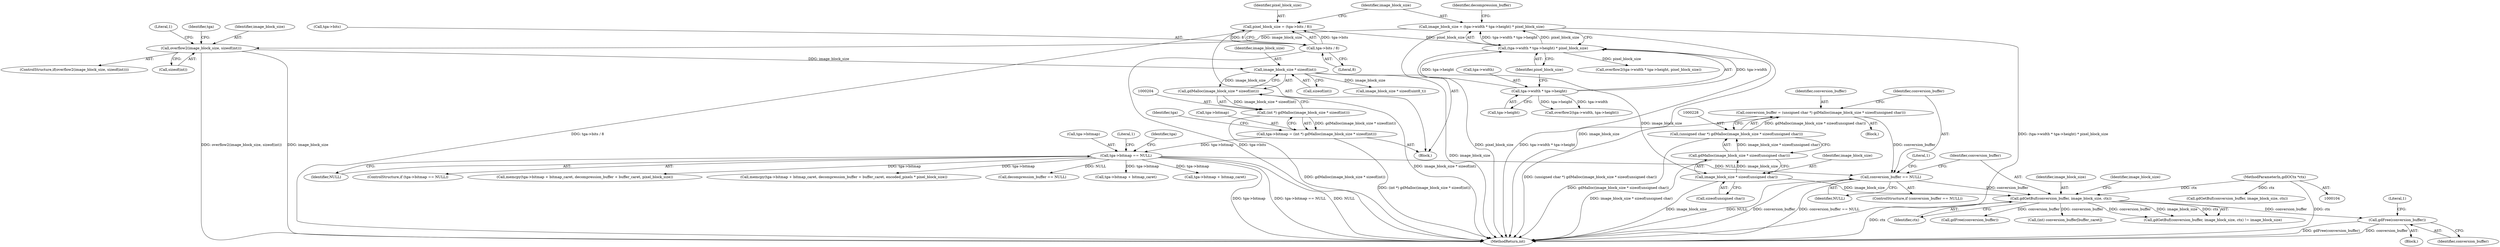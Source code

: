 digraph "0_libgd_01c61f8ab110a77ae64b5ca67c244c728c506f03@pointer" {
"1000252" [label="(Call,gdFree(conversion_buffer))"];
"1000244" [label="(Call,gdGetBuf(conversion_buffer, image_block_size, ctx))"];
"1000235" [label="(Call,conversion_buffer == NULL)"];
"1000225" [label="(Call,conversion_buffer = (unsigned char *) gdMalloc(image_block_size * sizeof(unsigned char)))"];
"1000227" [label="(Call,(unsigned char *) gdMalloc(image_block_size * sizeof(unsigned char)))"];
"1000229" [label="(Call,gdMalloc(image_block_size * sizeof(unsigned char)))"];
"1000230" [label="(Call,image_block_size * sizeof(unsigned char))"];
"1000206" [label="(Call,image_block_size * sizeof(int))"];
"1000176" [label="(Call,overflow2(image_block_size, sizeof(int)))"];
"1000117" [label="(Call,image_block_size = (tga->width * tga->height) * pixel_block_size)"];
"1000119" [label="(Call,(tga->width * tga->height) * pixel_block_size)"];
"1000120" [label="(Call,tga->width * tga->height)"];
"1000109" [label="(Call,pixel_block_size = (tga->bits / 8))"];
"1000111" [label="(Call,tga->bits / 8)"];
"1000211" [label="(Call,tga->bitmap == NULL)"];
"1000199" [label="(Call,tga->bitmap = (int *) gdMalloc(image_block_size * sizeof(int)))"];
"1000203" [label="(Call,(int *) gdMalloc(image_block_size * sizeof(int)))"];
"1000205" [label="(Call,gdMalloc(image_block_size * sizeof(int)))"];
"1000105" [label="(MethodParameterIn,gdIOCtx *ctx)"];
"1000188" [label="(Identifier,tga)"];
"1000175" [label="(ControlStructure,if(overflow2(image_block_size, sizeof(int))))"];
"1000243" [label="(Call,gdGetBuf(conversion_buffer, image_block_size, ctx) != image_block_size)"];
"1000319" [label="(Call,gdGetBuf(conversion_buffer, image_block_size, ctx))"];
"1000247" [label="(Identifier,ctx)"];
"1000221" [label="(Identifier,tga)"];
"1000246" [label="(Identifier,image_block_size)"];
"1000232" [label="(Call,sizeof(unsigned char))"];
"1000177" [label="(Identifier,image_block_size)"];
"1000252" [label="(Call,gdFree(conversion_buffer))"];
"1000256" [label="(Literal,1)"];
"1000223" [label="(Block,)"];
"1000478" [label="(MethodReturn,int)"];
"1000130" [label="(Identifier,decompression_buffer)"];
"1000249" [label="(Block,)"];
"1000215" [label="(Identifier,NULL)"];
"1000212" [label="(Call,tga->bitmap)"];
"1000206" [label="(Call,image_block_size * sizeof(int))"];
"1000225" [label="(Call,conversion_buffer = (unsigned char *) gdMalloc(image_block_size * sizeof(unsigned char)))"];
"1000205" [label="(Call,gdMalloc(image_block_size * sizeof(int)))"];
"1000248" [label="(Identifier,image_block_size)"];
"1000284" [label="(Call,image_block_size * sizeof(uint8_t))"];
"1000117" [label="(Call,image_block_size = (tga->width * tga->height) * pixel_block_size)"];
"1000109" [label="(Call,pixel_block_size = (tga->bits / 8))"];
"1000111" [label="(Call,tga->bits / 8)"];
"1000210" [label="(ControlStructure,if (tga->bitmap == NULL))"];
"1000110" [label="(Identifier,pixel_block_size)"];
"1000213" [label="(Identifier,tga)"];
"1000120" [label="(Call,tga->width * tga->height)"];
"1000406" [label="(Call,memcpy(tga->bitmap + bitmap_caret, decompression_buffer + buffer_caret, pixel_block_size))"];
"1000119" [label="(Call,(tga->width * tga->height) * pixel_block_size)"];
"1000118" [label="(Identifier,image_block_size)"];
"1000449" [label="(Call,memcpy(tga->bitmap + bitmap_caret, decompression_buffer + buffer_caret, encoded_pixels * pixel_block_size))"];
"1000289" [label="(Call,decompression_buffer == NULL)"];
"1000203" [label="(Call,(int *) gdMalloc(image_block_size * sizeof(int)))"];
"1000200" [label="(Call,tga->bitmap)"];
"1000230" [label="(Call,image_block_size * sizeof(unsigned char))"];
"1000211" [label="(Call,tga->bitmap == NULL)"];
"1000245" [label="(Identifier,conversion_buffer)"];
"1000237" [label="(Identifier,NULL)"];
"1000178" [label="(Call,sizeof(int))"];
"1000229" [label="(Call,gdMalloc(image_block_size * sizeof(unsigned char)))"];
"1000183" [label="(Literal,1)"];
"1000124" [label="(Call,tga->height)"];
"1000207" [label="(Identifier,image_block_size)"];
"1000107" [label="(Block,)"];
"1000127" [label="(Identifier,pixel_block_size)"];
"1000162" [label="(Call,overflow2(tga->width * tga->height, pixel_block_size))"];
"1000112" [label="(Call,tga->bits)"];
"1000235" [label="(Call,conversion_buffer == NULL)"];
"1000407" [label="(Call,tga->bitmap + bitmap_caret)"];
"1000275" [label="(Call,gdFree(conversion_buffer))"];
"1000241" [label="(Literal,1)"];
"1000244" [label="(Call,gdGetBuf(conversion_buffer, image_block_size, ctx))"];
"1000253" [label="(Identifier,conversion_buffer)"];
"1000115" [label="(Literal,8)"];
"1000268" [label="(Call,(int) conversion_buffer[buffer_caret])"];
"1000226" [label="(Identifier,conversion_buffer)"];
"1000450" [label="(Call,tga->bitmap + bitmap_caret)"];
"1000176" [label="(Call,overflow2(image_block_size, sizeof(int)))"];
"1000231" [label="(Identifier,image_block_size)"];
"1000218" [label="(Literal,1)"];
"1000234" [label="(ControlStructure,if (conversion_buffer == NULL))"];
"1000105" [label="(MethodParameterIn,gdIOCtx *ctx)"];
"1000150" [label="(Call,overflow2(tga->width, tga->height))"];
"1000208" [label="(Call,sizeof(int))"];
"1000199" [label="(Call,tga->bitmap = (int *) gdMalloc(image_block_size * sizeof(int)))"];
"1000236" [label="(Identifier,conversion_buffer)"];
"1000121" [label="(Call,tga->width)"];
"1000227" [label="(Call,(unsigned char *) gdMalloc(image_block_size * sizeof(unsigned char)))"];
"1000252" -> "1000249"  [label="AST: "];
"1000252" -> "1000253"  [label="CFG: "];
"1000253" -> "1000252"  [label="AST: "];
"1000256" -> "1000252"  [label="CFG: "];
"1000252" -> "1000478"  [label="DDG: conversion_buffer"];
"1000252" -> "1000478"  [label="DDG: gdFree(conversion_buffer)"];
"1000244" -> "1000252"  [label="DDG: conversion_buffer"];
"1000244" -> "1000243"  [label="AST: "];
"1000244" -> "1000247"  [label="CFG: "];
"1000245" -> "1000244"  [label="AST: "];
"1000246" -> "1000244"  [label="AST: "];
"1000247" -> "1000244"  [label="AST: "];
"1000248" -> "1000244"  [label="CFG: "];
"1000244" -> "1000478"  [label="DDG: ctx"];
"1000244" -> "1000243"  [label="DDG: conversion_buffer"];
"1000244" -> "1000243"  [label="DDG: image_block_size"];
"1000244" -> "1000243"  [label="DDG: ctx"];
"1000235" -> "1000244"  [label="DDG: conversion_buffer"];
"1000230" -> "1000244"  [label="DDG: image_block_size"];
"1000105" -> "1000244"  [label="DDG: ctx"];
"1000244" -> "1000268"  [label="DDG: conversion_buffer"];
"1000244" -> "1000275"  [label="DDG: conversion_buffer"];
"1000235" -> "1000234"  [label="AST: "];
"1000235" -> "1000237"  [label="CFG: "];
"1000236" -> "1000235"  [label="AST: "];
"1000237" -> "1000235"  [label="AST: "];
"1000241" -> "1000235"  [label="CFG: "];
"1000245" -> "1000235"  [label="CFG: "];
"1000235" -> "1000478"  [label="DDG: NULL"];
"1000235" -> "1000478"  [label="DDG: conversion_buffer"];
"1000235" -> "1000478"  [label="DDG: conversion_buffer == NULL"];
"1000225" -> "1000235"  [label="DDG: conversion_buffer"];
"1000211" -> "1000235"  [label="DDG: NULL"];
"1000225" -> "1000223"  [label="AST: "];
"1000225" -> "1000227"  [label="CFG: "];
"1000226" -> "1000225"  [label="AST: "];
"1000227" -> "1000225"  [label="AST: "];
"1000236" -> "1000225"  [label="CFG: "];
"1000225" -> "1000478"  [label="DDG: (unsigned char *) gdMalloc(image_block_size * sizeof(unsigned char))"];
"1000227" -> "1000225"  [label="DDG: gdMalloc(image_block_size * sizeof(unsigned char))"];
"1000227" -> "1000229"  [label="CFG: "];
"1000228" -> "1000227"  [label="AST: "];
"1000229" -> "1000227"  [label="AST: "];
"1000227" -> "1000478"  [label="DDG: gdMalloc(image_block_size * sizeof(unsigned char))"];
"1000229" -> "1000227"  [label="DDG: image_block_size * sizeof(unsigned char)"];
"1000229" -> "1000230"  [label="CFG: "];
"1000230" -> "1000229"  [label="AST: "];
"1000229" -> "1000478"  [label="DDG: image_block_size * sizeof(unsigned char)"];
"1000230" -> "1000229"  [label="DDG: image_block_size"];
"1000230" -> "1000232"  [label="CFG: "];
"1000231" -> "1000230"  [label="AST: "];
"1000232" -> "1000230"  [label="AST: "];
"1000230" -> "1000478"  [label="DDG: image_block_size"];
"1000206" -> "1000230"  [label="DDG: image_block_size"];
"1000206" -> "1000205"  [label="AST: "];
"1000206" -> "1000208"  [label="CFG: "];
"1000207" -> "1000206"  [label="AST: "];
"1000208" -> "1000206"  [label="AST: "];
"1000205" -> "1000206"  [label="CFG: "];
"1000206" -> "1000478"  [label="DDG: image_block_size"];
"1000206" -> "1000205"  [label="DDG: image_block_size"];
"1000176" -> "1000206"  [label="DDG: image_block_size"];
"1000206" -> "1000284"  [label="DDG: image_block_size"];
"1000176" -> "1000175"  [label="AST: "];
"1000176" -> "1000178"  [label="CFG: "];
"1000177" -> "1000176"  [label="AST: "];
"1000178" -> "1000176"  [label="AST: "];
"1000183" -> "1000176"  [label="CFG: "];
"1000188" -> "1000176"  [label="CFG: "];
"1000176" -> "1000478"  [label="DDG: overflow2(image_block_size, sizeof(int))"];
"1000176" -> "1000478"  [label="DDG: image_block_size"];
"1000117" -> "1000176"  [label="DDG: image_block_size"];
"1000117" -> "1000107"  [label="AST: "];
"1000117" -> "1000119"  [label="CFG: "];
"1000118" -> "1000117"  [label="AST: "];
"1000119" -> "1000117"  [label="AST: "];
"1000130" -> "1000117"  [label="CFG: "];
"1000117" -> "1000478"  [label="DDG: image_block_size"];
"1000117" -> "1000478"  [label="DDG: (tga->width * tga->height) * pixel_block_size"];
"1000119" -> "1000117"  [label="DDG: tga->width * tga->height"];
"1000119" -> "1000117"  [label="DDG: pixel_block_size"];
"1000119" -> "1000127"  [label="CFG: "];
"1000120" -> "1000119"  [label="AST: "];
"1000127" -> "1000119"  [label="AST: "];
"1000119" -> "1000478"  [label="DDG: pixel_block_size"];
"1000119" -> "1000478"  [label="DDG: tga->width * tga->height"];
"1000120" -> "1000119"  [label="DDG: tga->width"];
"1000120" -> "1000119"  [label="DDG: tga->height"];
"1000109" -> "1000119"  [label="DDG: pixel_block_size"];
"1000119" -> "1000162"  [label="DDG: pixel_block_size"];
"1000120" -> "1000124"  [label="CFG: "];
"1000121" -> "1000120"  [label="AST: "];
"1000124" -> "1000120"  [label="AST: "];
"1000127" -> "1000120"  [label="CFG: "];
"1000120" -> "1000150"  [label="DDG: tga->width"];
"1000120" -> "1000150"  [label="DDG: tga->height"];
"1000109" -> "1000107"  [label="AST: "];
"1000109" -> "1000111"  [label="CFG: "];
"1000110" -> "1000109"  [label="AST: "];
"1000111" -> "1000109"  [label="AST: "];
"1000118" -> "1000109"  [label="CFG: "];
"1000109" -> "1000478"  [label="DDG: tga->bits / 8"];
"1000111" -> "1000109"  [label="DDG: tga->bits"];
"1000111" -> "1000109"  [label="DDG: 8"];
"1000111" -> "1000115"  [label="CFG: "];
"1000112" -> "1000111"  [label="AST: "];
"1000115" -> "1000111"  [label="AST: "];
"1000111" -> "1000478"  [label="DDG: tga->bits"];
"1000211" -> "1000210"  [label="AST: "];
"1000211" -> "1000215"  [label="CFG: "];
"1000212" -> "1000211"  [label="AST: "];
"1000215" -> "1000211"  [label="AST: "];
"1000218" -> "1000211"  [label="CFG: "];
"1000221" -> "1000211"  [label="CFG: "];
"1000211" -> "1000478"  [label="DDG: tga->bitmap"];
"1000211" -> "1000478"  [label="DDG: tga->bitmap == NULL"];
"1000211" -> "1000478"  [label="DDG: NULL"];
"1000199" -> "1000211"  [label="DDG: tga->bitmap"];
"1000211" -> "1000289"  [label="DDG: NULL"];
"1000211" -> "1000406"  [label="DDG: tga->bitmap"];
"1000211" -> "1000407"  [label="DDG: tga->bitmap"];
"1000211" -> "1000449"  [label="DDG: tga->bitmap"];
"1000211" -> "1000450"  [label="DDG: tga->bitmap"];
"1000199" -> "1000107"  [label="AST: "];
"1000199" -> "1000203"  [label="CFG: "];
"1000200" -> "1000199"  [label="AST: "];
"1000203" -> "1000199"  [label="AST: "];
"1000213" -> "1000199"  [label="CFG: "];
"1000199" -> "1000478"  [label="DDG: (int *) gdMalloc(image_block_size * sizeof(int))"];
"1000203" -> "1000199"  [label="DDG: gdMalloc(image_block_size * sizeof(int))"];
"1000203" -> "1000205"  [label="CFG: "];
"1000204" -> "1000203"  [label="AST: "];
"1000205" -> "1000203"  [label="AST: "];
"1000203" -> "1000478"  [label="DDG: gdMalloc(image_block_size * sizeof(int))"];
"1000205" -> "1000203"  [label="DDG: image_block_size * sizeof(int)"];
"1000205" -> "1000478"  [label="DDG: image_block_size * sizeof(int)"];
"1000105" -> "1000104"  [label="AST: "];
"1000105" -> "1000478"  [label="DDG: ctx"];
"1000105" -> "1000319"  [label="DDG: ctx"];
}

